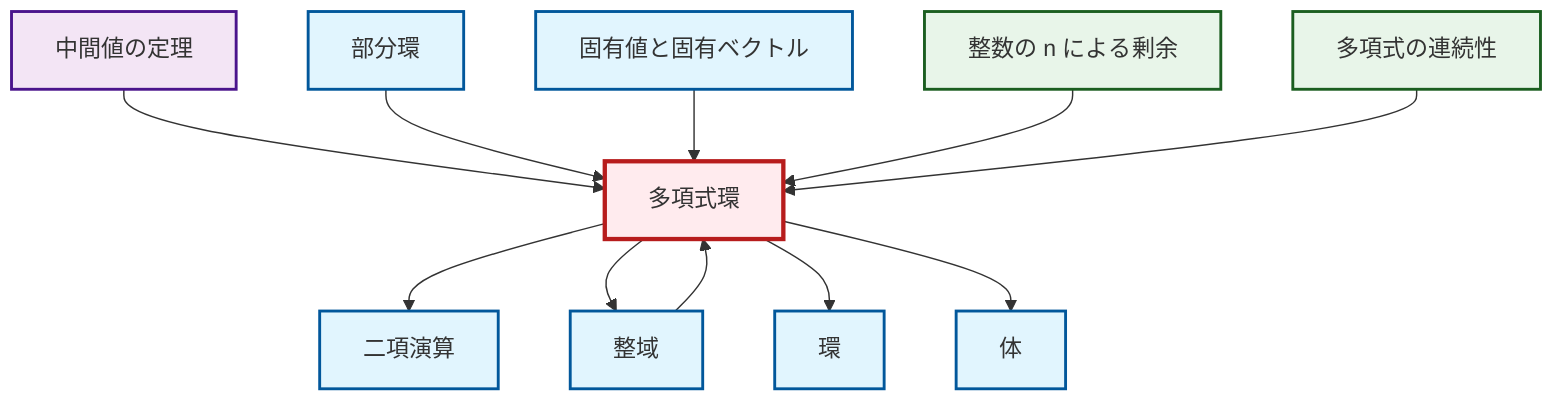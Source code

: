 graph TD
    classDef definition fill:#e1f5fe,stroke:#01579b,stroke-width:2px
    classDef theorem fill:#f3e5f5,stroke:#4a148c,stroke-width:2px
    classDef axiom fill:#fff3e0,stroke:#e65100,stroke-width:2px
    classDef example fill:#e8f5e9,stroke:#1b5e20,stroke-width:2px
    classDef current fill:#ffebee,stroke:#b71c1c,stroke-width:3px
    def-ring["環"]:::definition
    ex-polynomial-continuity["多項式の連続性"]:::example
    ex-quotient-integers-mod-n["整数の n による剰余"]:::example
    def-integral-domain["整域"]:::definition
    def-subring["部分環"]:::definition
    def-polynomial-ring["多項式環"]:::definition
    def-binary-operation["二項演算"]:::definition
    thm-intermediate-value["中間値の定理"]:::theorem
    def-field["体"]:::definition
    def-eigenvalue-eigenvector["固有値と固有ベクトル"]:::definition
    thm-intermediate-value --> def-polynomial-ring
    def-subring --> def-polynomial-ring
    def-integral-domain --> def-polynomial-ring
    def-polynomial-ring --> def-binary-operation
    def-eigenvalue-eigenvector --> def-polynomial-ring
    def-polynomial-ring --> def-integral-domain
    def-polynomial-ring --> def-ring
    ex-quotient-integers-mod-n --> def-polynomial-ring
    def-polynomial-ring --> def-field
    ex-polynomial-continuity --> def-polynomial-ring
    class def-polynomial-ring current